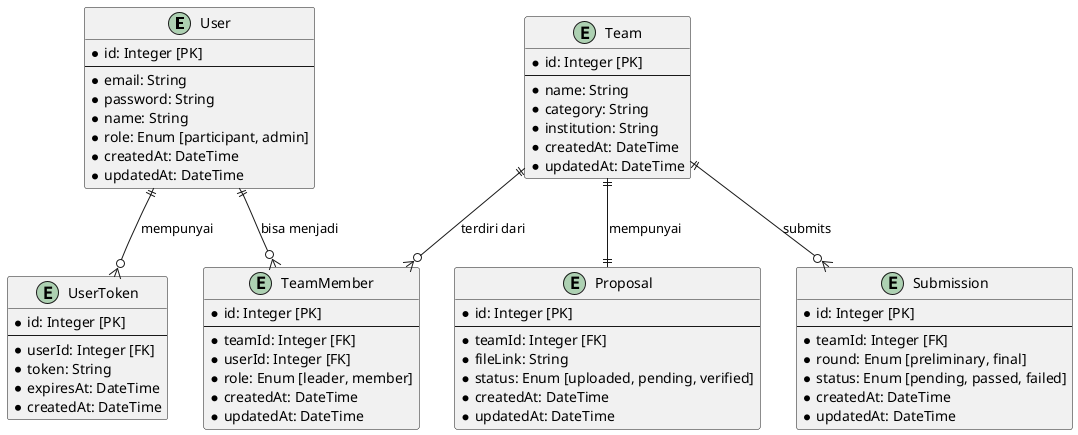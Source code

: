 @startuml

entity "User" {
    *id: Integer [PK]
    --
    *email: String
    *password: String
    *name: String
    *role: Enum [participant, admin]
    *createdAt: DateTime
    *updatedAt: DateTime
}

entity "UserToken" {
    *id: Integer [PK]
    --
    *userId: Integer [FK]
    *token: String
    *expiresAt: DateTime
    *createdAt: DateTime
}

entity "Team" {
    *id: Integer [PK]
    --
    *name: String
    *category: String
    *institution: String
    *createdAt: DateTime
    *updatedAt: DateTime
}

entity "TeamMember" {
    *id: Integer [PK]
    --
    *teamId: Integer [FK]
    *userId: Integer [FK]
    *role: Enum [leader, member]
    *createdAt: DateTime
    *updatedAt: DateTime
}

entity "Proposal" {
    *id: Integer [PK]
    --
    *teamId: Integer [FK]
    *fileLink: String
    *status: Enum [uploaded, pending, verified]
    *createdAt: DateTime
    *updatedAt: DateTime
}

entity "Submission" {
    *id: Integer [PK]
    --
    *teamId: Integer [FK]
    *round: Enum [preliminary, final]
    *status: Enum [pending, passed, failed]
    *createdAt: DateTime
    *updatedAt: DateTime
}

User ||--o{ UserToken : mempunyai
Team ||--|| Proposal : mempunyai
Team ||--o{ TeamMember : terdiri dari
User ||--o{ TeamMember : bisa menjadi
Team ||--o{ Submission : submits

@enduml
